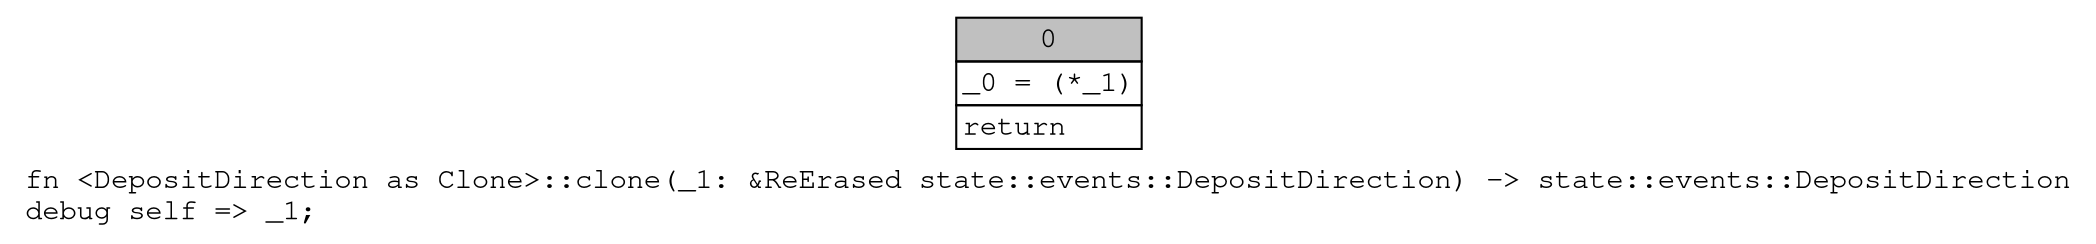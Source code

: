 digraph Mir_0_15351 {
    graph [fontname="Courier, monospace"];
    node [fontname="Courier, monospace"];
    edge [fontname="Courier, monospace"];
    label=<fn &lt;DepositDirection as Clone&gt;::clone(_1: &amp;ReErased state::events::DepositDirection) -&gt; state::events::DepositDirection<br align="left"/>debug self =&gt; _1;<br align="left"/>>;
    bb0__0_15351 [shape="none", label=<<table border="0" cellborder="1" cellspacing="0"><tr><td bgcolor="gray" align="center" colspan="1">0</td></tr><tr><td align="left" balign="left">_0 = (*_1)<br/></td></tr><tr><td align="left">return</td></tr></table>>];
}
